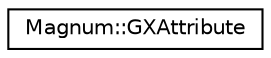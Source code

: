 digraph "圖形化之類別階層"
{
  edge [fontname="Helvetica",fontsize="10",labelfontname="Helvetica",labelfontsize="10"];
  node [fontname="Helvetica",fontsize="10",shape=record];
  rankdir="LR";
  Node1 [label="Magnum::GXAttribute",height=0.2,width=0.4,color="black", fillcolor="white", style="filled",URL="$class_magnum_1_1_g_x_attribute.html"];
}
